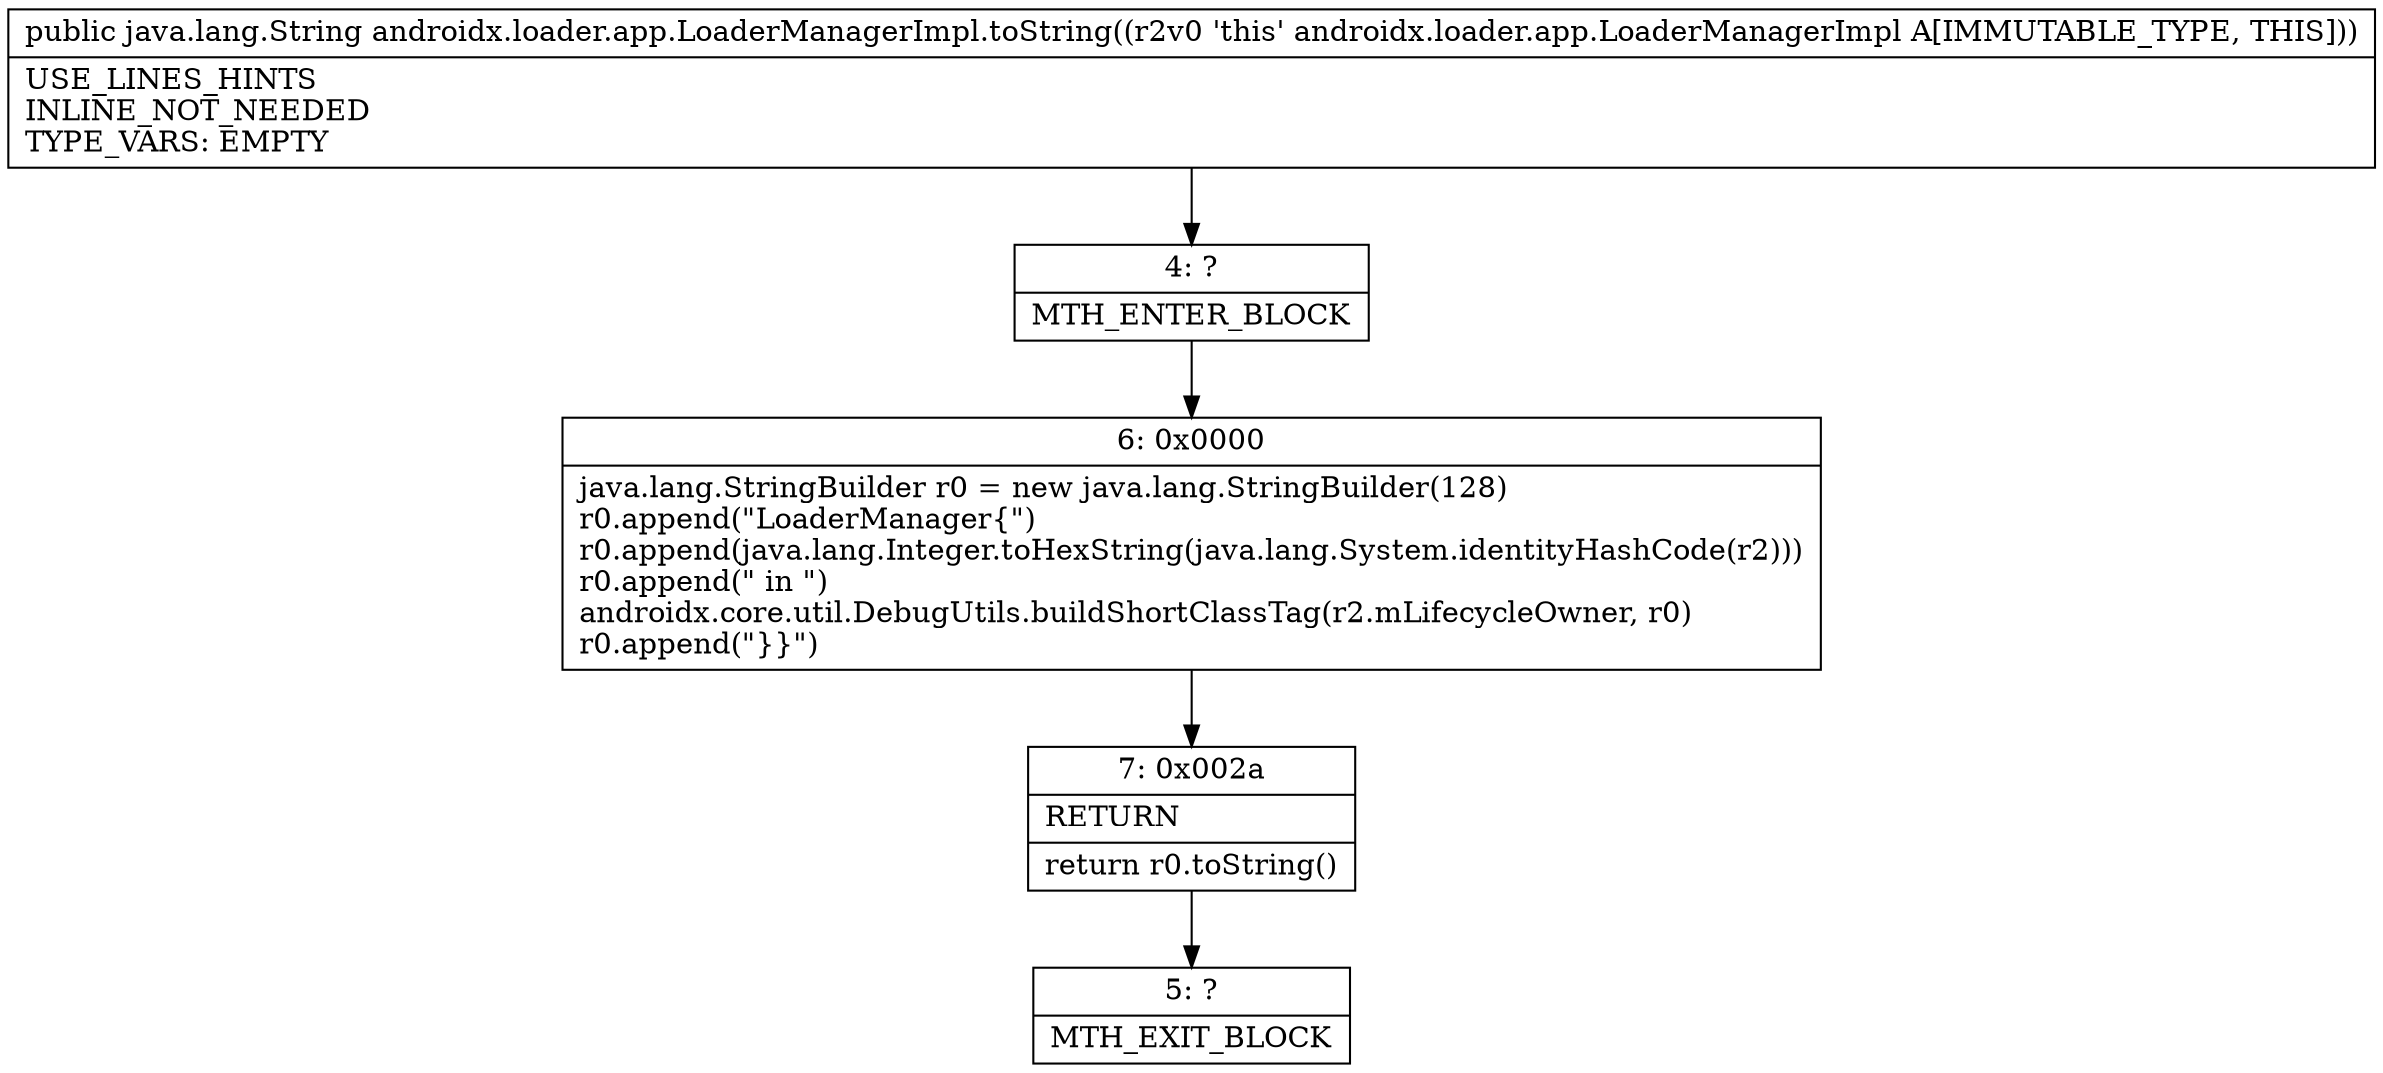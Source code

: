 digraph "CFG forandroidx.loader.app.LoaderManagerImpl.toString()Ljava\/lang\/String;" {
Node_4 [shape=record,label="{4\:\ ?|MTH_ENTER_BLOCK\l}"];
Node_6 [shape=record,label="{6\:\ 0x0000|java.lang.StringBuilder r0 = new java.lang.StringBuilder(128)\lr0.append(\"LoaderManager\{\")\lr0.append(java.lang.Integer.toHexString(java.lang.System.identityHashCode(r2)))\lr0.append(\" in \")\landroidx.core.util.DebugUtils.buildShortClassTag(r2.mLifecycleOwner, r0)\lr0.append(\"\}\}\")\l}"];
Node_7 [shape=record,label="{7\:\ 0x002a|RETURN\l|return r0.toString()\l}"];
Node_5 [shape=record,label="{5\:\ ?|MTH_EXIT_BLOCK\l}"];
MethodNode[shape=record,label="{public java.lang.String androidx.loader.app.LoaderManagerImpl.toString((r2v0 'this' androidx.loader.app.LoaderManagerImpl A[IMMUTABLE_TYPE, THIS]))  | USE_LINES_HINTS\lINLINE_NOT_NEEDED\lTYPE_VARS: EMPTY\l}"];
MethodNode -> Node_4;Node_4 -> Node_6;
Node_6 -> Node_7;
Node_7 -> Node_5;
}

